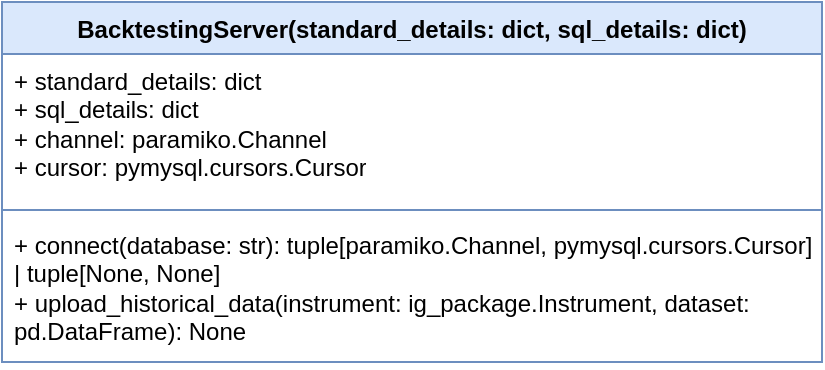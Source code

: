 <mxfile version="24.2.2" type="device">
  <diagram id="C5RBs43oDa-KdzZeNtuy" name="Page-1">
    <mxGraphModel dx="2623" dy="496" grid="1" gridSize="10" guides="1" tooltips="1" connect="1" arrows="1" fold="1" page="1" pageScale="1" pageWidth="827" pageHeight="1169" math="0" shadow="0">
      <root>
        <mxCell id="WIyWlLk6GJQsqaUBKTNV-0" />
        <mxCell id="WIyWlLk6GJQsqaUBKTNV-1" parent="WIyWlLk6GJQsqaUBKTNV-0" />
        <mxCell id="er0qR_0mWNC9MTwE13Gd-0" value="&lt;font style=&quot;font-size: 12px;&quot;&gt;BacktestingServer(standard_details: dict, sql_details: dict)&lt;/font&gt;" style="swimlane;fontStyle=1;align=center;verticalAlign=top;childLayout=stackLayout;horizontal=1;startSize=26;horizontalStack=0;resizeParent=1;resizeParentMax=0;resizeLast=0;collapsible=1;marginBottom=0;whiteSpace=wrap;html=1;fillColor=#dae8fc;strokeColor=#6c8ebf;" vertex="1" parent="WIyWlLk6GJQsqaUBKTNV-1">
          <mxGeometry x="-1040" y="390" width="410" height="180" as="geometry" />
        </mxCell>
        <mxCell id="er0qR_0mWNC9MTwE13Gd-1" value="+ standard_details: dict&lt;div&gt;+ sql_details: dict&lt;/div&gt;&lt;div&gt;+ channel: paramiko.Channel&lt;/div&gt;&lt;div&gt;+ cursor: pymysql.cursors.Cursor&lt;/div&gt;&lt;div&gt;&lt;br&gt;&lt;/div&gt;&lt;div&gt;&lt;br&gt;&lt;/div&gt;" style="text;strokeColor=none;fillColor=none;align=left;verticalAlign=top;spacingLeft=4;spacingRight=4;overflow=hidden;rotatable=0;points=[[0,0.5],[1,0.5]];portConstraint=eastwest;whiteSpace=wrap;html=1;" vertex="1" parent="er0qR_0mWNC9MTwE13Gd-0">
          <mxGeometry y="26" width="410" height="74" as="geometry" />
        </mxCell>
        <mxCell id="er0qR_0mWNC9MTwE13Gd-2" value="" style="line;strokeWidth=1;fillColor=none;align=left;verticalAlign=middle;spacingTop=-1;spacingLeft=3;spacingRight=3;rotatable=0;labelPosition=right;points=[];portConstraint=eastwest;strokeColor=inherit;" vertex="1" parent="er0qR_0mWNC9MTwE13Gd-0">
          <mxGeometry y="100" width="410" height="8" as="geometry" />
        </mxCell>
        <mxCell id="er0qR_0mWNC9MTwE13Gd-3" value="+ connect(database: str): tuple[paramiko.Channel, pymysql.cursors.Cursor] | tuple[None, None]&lt;div&gt;+ upload_historical_data(instrument: ig_package.Instrument, dataset: pd.DataFrame): None&lt;/div&gt;" style="text;strokeColor=none;fillColor=none;align=left;verticalAlign=top;spacingLeft=4;spacingRight=4;overflow=hidden;rotatable=0;points=[[0,0.5],[1,0.5]];portConstraint=eastwest;whiteSpace=wrap;html=1;" vertex="1" parent="er0qR_0mWNC9MTwE13Gd-0">
          <mxGeometry y="108" width="410" height="72" as="geometry" />
        </mxCell>
      </root>
    </mxGraphModel>
  </diagram>
</mxfile>

